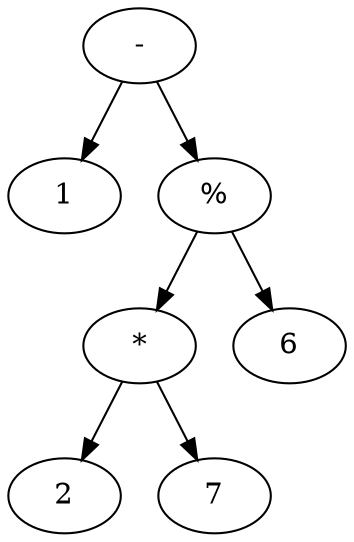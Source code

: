 digraph {
    0 [label="-"];
    1 [label=1];
    2 [label="%"];
    3 [label="*"];
    4 [label=2];
    5 [label=7];
    6 [label=6];
    0 -> 1;
    0 -> 2;
    2 -> 3;
    3 -> 4;
    3 -> 5;
    2 -> 6;
}